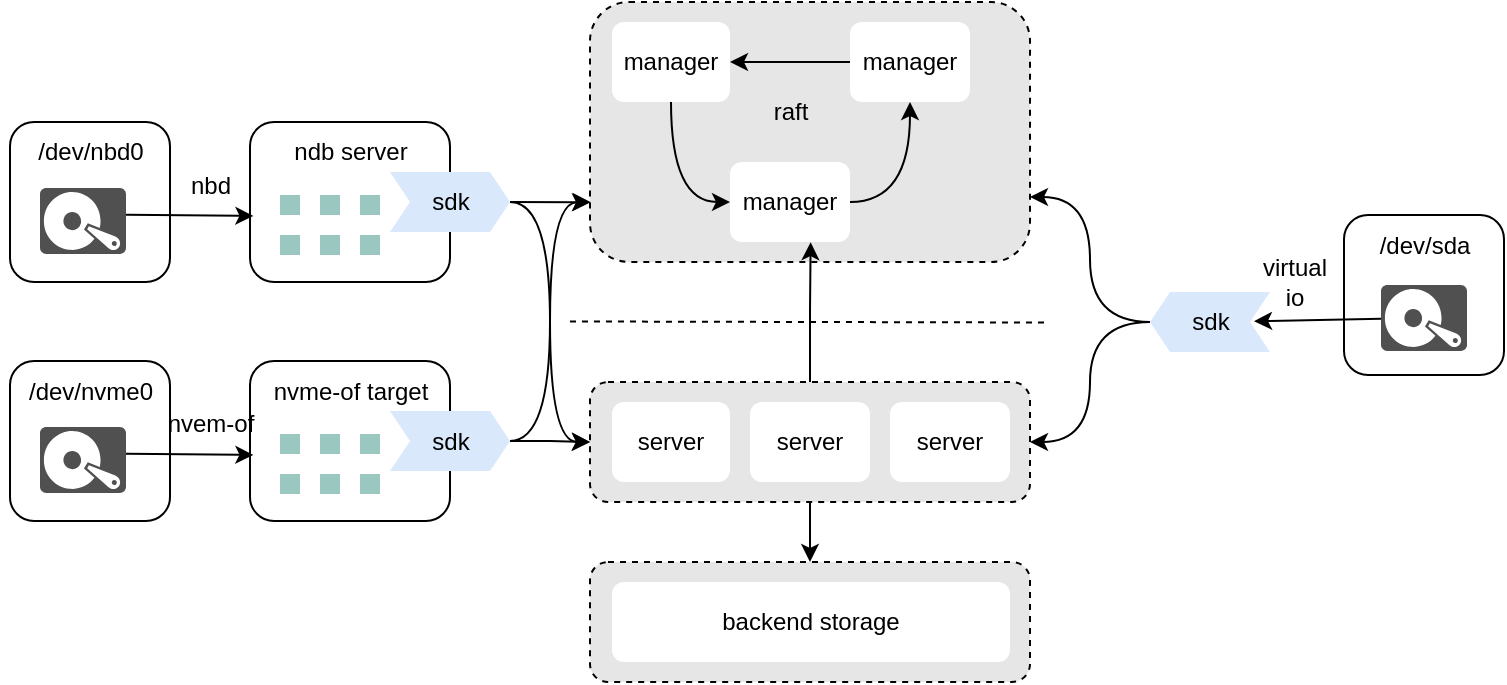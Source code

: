 <mxfile version="24.2.2" type="github" pages="2">
  <diagram name="architecture" id="G6rXq8SEp3VB2jL0fzHg">
    <mxGraphModel dx="1152" dy="683" grid="1" gridSize="10" guides="1" tooltips="1" connect="1" arrows="1" fold="1" page="1" pageScale="1" pageWidth="827" pageHeight="1169" math="0" shadow="0">
      <root>
        <mxCell id="0" />
        <mxCell id="1" parent="0" />
        <mxCell id="K1fO6ozwuy26ze_5ahop-41" value="" style="rounded=1;whiteSpace=wrap;html=1;dashed=1;fillColor=#E6E6E6;" vertex="1" parent="1">
          <mxGeometry x="370" width="220" height="130" as="geometry" />
        </mxCell>
        <mxCell id="K1fO6ozwuy26ze_5ahop-40" style="edgeStyle=orthogonalEdgeStyle;rounded=0;orthogonalLoop=1;jettySize=auto;html=1;entryX=0.5;entryY=0;entryDx=0;entryDy=0;" edge="1" parent="1" source="K1fO6ozwuy26ze_5ahop-34" target="K1fO6ozwuy26ze_5ahop-38">
          <mxGeometry relative="1" as="geometry" />
        </mxCell>
        <mxCell id="K1fO6ozwuy26ze_5ahop-34" value="" style="rounded=1;whiteSpace=wrap;html=1;dashed=1;fillColor=#E6E6E6;" vertex="1" parent="1">
          <mxGeometry x="370" y="190" width="220" height="60" as="geometry" />
        </mxCell>
        <mxCell id="K1fO6ozwuy26ze_5ahop-3" value="" style="rounded=1;whiteSpace=wrap;html=1;" vertex="1" parent="1">
          <mxGeometry x="80" y="60" width="80" height="80" as="geometry" />
        </mxCell>
        <mxCell id="K1fO6ozwuy26ze_5ahop-2" value="" style="sketch=0;pointerEvents=1;shadow=0;dashed=0;html=1;strokeColor=none;fillColor=#505050;labelPosition=center;verticalLabelPosition=bottom;verticalAlign=top;outlineConnect=0;align=center;shape=mxgraph.office.devices.hard_disk;rotation=-90;" vertex="1" parent="1">
          <mxGeometry x="100" y="88" width="33" height="43" as="geometry" />
        </mxCell>
        <mxCell id="K1fO6ozwuy26ze_5ahop-4" value="/dev/nbd0" style="text;html=1;align=center;verticalAlign=middle;resizable=0;points=[];autosize=1;strokeColor=none;fillColor=none;" vertex="1" parent="1">
          <mxGeometry x="80" y="60" width="80" height="30" as="geometry" />
        </mxCell>
        <mxCell id="K1fO6ozwuy26ze_5ahop-5" value="" style="rounded=1;whiteSpace=wrap;html=1;" vertex="1" parent="1">
          <mxGeometry x="200" y="60" width="100" height="80" as="geometry" />
        </mxCell>
        <mxCell id="K1fO6ozwuy26ze_5ahop-7" value="ndb server" style="text;html=1;align=center;verticalAlign=middle;resizable=0;points=[];autosize=1;strokeColor=none;fillColor=none;" vertex="1" parent="1">
          <mxGeometry x="210" y="60" width="80" height="30" as="geometry" />
        </mxCell>
        <mxCell id="K1fO6ozwuy26ze_5ahop-8" value="" style="endArrow=classic;html=1;rounded=0;exitX=0.594;exitY=1;exitDx=0;exitDy=0;exitPerimeter=0;entryX=0.017;entryY=0.587;entryDx=0;entryDy=0;entryPerimeter=0;" edge="1" parent="1" source="K1fO6ozwuy26ze_5ahop-2" target="K1fO6ozwuy26ze_5ahop-5">
          <mxGeometry width="50" height="50" relative="1" as="geometry">
            <mxPoint x="320" y="260" as="sourcePoint" />
            <mxPoint x="370" y="210" as="targetPoint" />
          </mxGeometry>
        </mxCell>
        <mxCell id="K1fO6ozwuy26ze_5ahop-9" value="" style="rounded=0;whiteSpace=wrap;html=1;strokeColor=none;fillColor=#9AC7BF;" vertex="1" parent="1">
          <mxGeometry x="215" y="96.5" width="10" height="10" as="geometry" />
        </mxCell>
        <mxCell id="K1fO6ozwuy26ze_5ahop-10" value="" style="rounded=0;whiteSpace=wrap;html=1;strokeColor=none;fillColor=#9AC7BF;" vertex="1" parent="1">
          <mxGeometry x="235" y="96.5" width="10" height="10" as="geometry" />
        </mxCell>
        <mxCell id="K1fO6ozwuy26ze_5ahop-11" value="" style="rounded=0;whiteSpace=wrap;html=1;strokeColor=none;fillColor=#9AC7BF;" vertex="1" parent="1">
          <mxGeometry x="255" y="96.5" width="10" height="10" as="geometry" />
        </mxCell>
        <mxCell id="K1fO6ozwuy26ze_5ahop-12" value="" style="rounded=0;whiteSpace=wrap;html=1;strokeColor=none;fillColor=#9AC7BF;" vertex="1" parent="1">
          <mxGeometry x="255" y="116.5" width="10" height="10" as="geometry" />
        </mxCell>
        <mxCell id="K1fO6ozwuy26ze_5ahop-13" value="" style="rounded=0;whiteSpace=wrap;html=1;strokeColor=none;fillColor=#9AC7BF;" vertex="1" parent="1">
          <mxGeometry x="215" y="116.5" width="10" height="10" as="geometry" />
        </mxCell>
        <mxCell id="K1fO6ozwuy26ze_5ahop-14" value="" style="rounded=0;whiteSpace=wrap;html=1;strokeColor=none;fillColor=#9AC7BF;" vertex="1" parent="1">
          <mxGeometry x="235" y="116.5" width="10" height="10" as="geometry" />
        </mxCell>
        <mxCell id="K1fO6ozwuy26ze_5ahop-36" style="edgeStyle=orthogonalEdgeStyle;rounded=0;orthogonalLoop=1;jettySize=auto;html=1;entryX=0.002;entryY=0.77;entryDx=0;entryDy=0;curved=1;entryPerimeter=0;" edge="1" parent="1" source="K1fO6ozwuy26ze_5ahop-16" target="K1fO6ozwuy26ze_5ahop-41">
          <mxGeometry relative="1" as="geometry">
            <mxPoint x="370" y="130" as="targetPoint" />
          </mxGeometry>
        </mxCell>
        <mxCell id="K1fO6ozwuy26ze_5ahop-37" style="edgeStyle=orthogonalEdgeStyle;rounded=0;orthogonalLoop=1;jettySize=auto;html=1;curved=1;entryX=0;entryY=0.5;entryDx=0;entryDy=0;" edge="1" parent="1" source="K1fO6ozwuy26ze_5ahop-16" target="K1fO6ozwuy26ze_5ahop-34">
          <mxGeometry relative="1" as="geometry">
            <mxPoint x="370" y="220" as="targetPoint" />
          </mxGeometry>
        </mxCell>
        <mxCell id="K1fO6ozwuy26ze_5ahop-16" value="" style="shape=step;perimeter=stepPerimeter;whiteSpace=wrap;html=1;fixedSize=1;size=10;fillColor=#dae8fc;strokeColor=none;" vertex="1" parent="1">
          <mxGeometry x="270" y="85" width="60" height="30" as="geometry" />
        </mxCell>
        <mxCell id="K1fO6ozwuy26ze_5ahop-17" value="" style="endArrow=none;dashed=1;html=1;rounded=0;" edge="1" parent="1">
          <mxGeometry width="50" height="50" relative="1" as="geometry">
            <mxPoint x="360" y="159.73" as="sourcePoint" />
            <mxPoint x="600" y="160.26" as="targetPoint" />
          </mxGeometry>
        </mxCell>
        <mxCell id="K1fO6ozwuy26ze_5ahop-22" style="edgeStyle=orthogonalEdgeStyle;rounded=0;orthogonalLoop=1;jettySize=auto;html=1;entryX=0;entryY=0.5;entryDx=0;entryDy=0;curved=1;" edge="1" parent="1" source="K1fO6ozwuy26ze_5ahop-18" target="K1fO6ozwuy26ze_5ahop-20">
          <mxGeometry relative="1" as="geometry" />
        </mxCell>
        <mxCell id="K1fO6ozwuy26ze_5ahop-18" value="manager" style="rounded=1;whiteSpace=wrap;html=1;strokeColor=none;" vertex="1" parent="1">
          <mxGeometry x="381" y="10" width="59" height="40" as="geometry" />
        </mxCell>
        <mxCell id="K1fO6ozwuy26ze_5ahop-24" style="edgeStyle=orthogonalEdgeStyle;rounded=0;orthogonalLoop=1;jettySize=auto;html=1;" edge="1" parent="1" source="K1fO6ozwuy26ze_5ahop-19" target="K1fO6ozwuy26ze_5ahop-18">
          <mxGeometry relative="1" as="geometry" />
        </mxCell>
        <mxCell id="K1fO6ozwuy26ze_5ahop-19" value="manager" style="rounded=1;whiteSpace=wrap;html=1;strokeColor=none;" vertex="1" parent="1">
          <mxGeometry x="500" y="10" width="60" height="40" as="geometry" />
        </mxCell>
        <mxCell id="K1fO6ozwuy26ze_5ahop-23" style="edgeStyle=orthogonalEdgeStyle;rounded=0;orthogonalLoop=1;jettySize=auto;html=1;entryX=0.5;entryY=1;entryDx=0;entryDy=0;exitX=1;exitY=0.5;exitDx=0;exitDy=0;curved=1;" edge="1" parent="1" source="K1fO6ozwuy26ze_5ahop-20" target="K1fO6ozwuy26ze_5ahop-19">
          <mxGeometry relative="1" as="geometry" />
        </mxCell>
        <mxCell id="K1fO6ozwuy26ze_5ahop-20" value="manager" style="rounded=1;whiteSpace=wrap;html=1;strokeColor=none;" vertex="1" parent="1">
          <mxGeometry x="440" y="80" width="60" height="40" as="geometry" />
        </mxCell>
        <mxCell id="K1fO6ozwuy26ze_5ahop-25" value="r&lt;span style=&quot;background-color: initial;&quot;&gt;aft&lt;/span&gt;" style="text;html=1;align=center;verticalAlign=middle;resizable=0;points=[];autosize=1;strokeColor=none;fillColor=none;" vertex="1" parent="1">
          <mxGeometry x="450" y="40" width="40" height="30" as="geometry" />
        </mxCell>
        <mxCell id="K1fO6ozwuy26ze_5ahop-27" value="server" style="rounded=1;whiteSpace=wrap;html=1;strokeColor=none;" vertex="1" parent="1">
          <mxGeometry x="381" y="200" width="59" height="40" as="geometry" />
        </mxCell>
        <mxCell id="K1fO6ozwuy26ze_5ahop-31" value="server" style="rounded=1;whiteSpace=wrap;html=1;strokeColor=none;" vertex="1" parent="1">
          <mxGeometry x="450" y="200" width="60" height="40" as="geometry" />
        </mxCell>
        <mxCell id="K1fO6ozwuy26ze_5ahop-33" value="server" style="rounded=1;whiteSpace=wrap;html=1;strokeColor=none;" vertex="1" parent="1">
          <mxGeometry x="520" y="200" width="60" height="40" as="geometry" />
        </mxCell>
        <mxCell id="K1fO6ozwuy26ze_5ahop-35" style="edgeStyle=orthogonalEdgeStyle;rounded=0;orthogonalLoop=1;jettySize=auto;html=1;entryX=0.672;entryY=1.002;entryDx=0;entryDy=0;entryPerimeter=0;" edge="1" parent="1" source="K1fO6ozwuy26ze_5ahop-34" target="K1fO6ozwuy26ze_5ahop-20">
          <mxGeometry relative="1" as="geometry" />
        </mxCell>
        <mxCell id="K1fO6ozwuy26ze_5ahop-38" value="" style="rounded=1;whiteSpace=wrap;html=1;dashed=1;fillColor=#E6E6E6;" vertex="1" parent="1">
          <mxGeometry x="370" y="280" width="220" height="60" as="geometry" />
        </mxCell>
        <mxCell id="K1fO6ozwuy26ze_5ahop-39" value="backend storage" style="rounded=1;whiteSpace=wrap;html=1;strokeColor=none;" vertex="1" parent="1">
          <mxGeometry x="381" y="290" width="199" height="40" as="geometry" />
        </mxCell>
        <mxCell id="K1fO6ozwuy26ze_5ahop-42" value="" style="rounded=1;whiteSpace=wrap;html=1;" vertex="1" parent="1">
          <mxGeometry x="747" y="106.5" width="80" height="80" as="geometry" />
        </mxCell>
        <mxCell id="K1fO6ozwuy26ze_5ahop-43" value="/dev/sda" style="text;html=1;align=center;verticalAlign=middle;resizable=0;points=[];autosize=1;strokeColor=none;fillColor=none;" vertex="1" parent="1">
          <mxGeometry x="752" y="106.5" width="70" height="30" as="geometry" />
        </mxCell>
        <mxCell id="K1fO6ozwuy26ze_5ahop-49" style="edgeStyle=orthogonalEdgeStyle;rounded=0;orthogonalLoop=1;jettySize=auto;html=1;entryX=1;entryY=0.5;entryDx=0;entryDy=0;curved=1;" edge="1" parent="1" source="K1fO6ozwuy26ze_5ahop-45" target="K1fO6ozwuy26ze_5ahop-34">
          <mxGeometry relative="1" as="geometry" />
        </mxCell>
        <mxCell id="K1fO6ozwuy26ze_5ahop-45" value="" style="shape=step;perimeter=stepPerimeter;whiteSpace=wrap;html=1;fixedSize=1;size=10;fillColor=#dae8fc;strokeColor=none;rotation=-180;" vertex="1" parent="1">
          <mxGeometry x="650" y="145" width="60" height="30" as="geometry" />
        </mxCell>
        <mxCell id="K1fO6ozwuy26ze_5ahop-47" style="edgeStyle=orthogonalEdgeStyle;rounded=0;orthogonalLoop=1;jettySize=auto;html=1;entryX=1;entryY=0.75;entryDx=0;entryDy=0;curved=1;exitX=1;exitY=0.5;exitDx=0;exitDy=0;" edge="1" parent="1" source="K1fO6ozwuy26ze_5ahop-45" target="K1fO6ozwuy26ze_5ahop-41">
          <mxGeometry relative="1" as="geometry" />
        </mxCell>
        <mxCell id="K1fO6ozwuy26ze_5ahop-46" value="virtual&lt;div&gt;io&lt;/div&gt;" style="text;html=1;align=center;verticalAlign=middle;resizable=0;points=[];autosize=1;strokeColor=none;fillColor=none;" vertex="1" parent="1">
          <mxGeometry x="692" y="120" width="60" height="40" as="geometry" />
        </mxCell>
        <mxCell id="K1fO6ozwuy26ze_5ahop-50" value="sdk" style="text;html=1;align=center;verticalAlign=middle;resizable=0;points=[];autosize=1;strokeColor=none;fillColor=none;" vertex="1" parent="1">
          <mxGeometry x="660" y="145" width="40" height="30" as="geometry" />
        </mxCell>
        <mxCell id="K1fO6ozwuy26ze_5ahop-51" value="sdk" style="text;html=1;align=center;verticalAlign=middle;resizable=0;points=[];autosize=1;strokeColor=none;fillColor=none;" vertex="1" parent="1">
          <mxGeometry x="280" y="85" width="40" height="30" as="geometry" />
        </mxCell>
        <mxCell id="K1fO6ozwuy26ze_5ahop-52" value="nbd" style="text;html=1;align=center;verticalAlign=middle;resizable=0;points=[];autosize=1;strokeColor=none;fillColor=none;" vertex="1" parent="1">
          <mxGeometry x="160" y="76.5" width="40" height="30" as="geometry" />
        </mxCell>
        <mxCell id="K1fO6ozwuy26ze_5ahop-53" value="" style="sketch=0;pointerEvents=1;shadow=0;dashed=0;html=1;strokeColor=none;fillColor=#505050;labelPosition=center;verticalLabelPosition=bottom;verticalAlign=top;outlineConnect=0;align=center;shape=mxgraph.office.devices.hard_disk;rotation=-90;" vertex="1" parent="1">
          <mxGeometry x="770.5" y="136.5" width="33" height="43" as="geometry" />
        </mxCell>
        <mxCell id="K1fO6ozwuy26ze_5ahop-54" value="" style="endArrow=classic;html=1;rounded=0;entryX=1.05;entryY=0.488;entryDx=0;entryDy=0;entryPerimeter=0;" edge="1" parent="1" source="K1fO6ozwuy26ze_5ahop-53" target="K1fO6ozwuy26ze_5ahop-50">
          <mxGeometry width="50" height="50" relative="1" as="geometry">
            <mxPoint x="390" y="210" as="sourcePoint" />
            <mxPoint x="440" y="160" as="targetPoint" />
          </mxGeometry>
        </mxCell>
        <mxCell id="K1fO6ozwuy26ze_5ahop-55" value="" style="rounded=1;whiteSpace=wrap;html=1;" vertex="1" parent="1">
          <mxGeometry x="80" y="179.5" width="80" height="80" as="geometry" />
        </mxCell>
        <mxCell id="K1fO6ozwuy26ze_5ahop-56" value="" style="sketch=0;pointerEvents=1;shadow=0;dashed=0;html=1;strokeColor=none;fillColor=#505050;labelPosition=center;verticalLabelPosition=bottom;verticalAlign=top;outlineConnect=0;align=center;shape=mxgraph.office.devices.hard_disk;rotation=-90;" vertex="1" parent="1">
          <mxGeometry x="100" y="207.5" width="33" height="43" as="geometry" />
        </mxCell>
        <mxCell id="K1fO6ozwuy26ze_5ahop-57" value="/dev/nvme0" style="text;html=1;align=center;verticalAlign=middle;resizable=0;points=[];autosize=1;strokeColor=none;fillColor=none;" vertex="1" parent="1">
          <mxGeometry x="75" y="179.5" width="90" height="30" as="geometry" />
        </mxCell>
        <mxCell id="K1fO6ozwuy26ze_5ahop-58" value="" style="rounded=1;whiteSpace=wrap;html=1;" vertex="1" parent="1">
          <mxGeometry x="200" y="179.5" width="100" height="80" as="geometry" />
        </mxCell>
        <mxCell id="K1fO6ozwuy26ze_5ahop-59" value="nvme-of target" style="text;html=1;align=center;verticalAlign=middle;resizable=0;points=[];autosize=1;strokeColor=none;fillColor=none;" vertex="1" parent="1">
          <mxGeometry x="200" y="179.5" width="100" height="30" as="geometry" />
        </mxCell>
        <mxCell id="K1fO6ozwuy26ze_5ahop-60" value="" style="endArrow=classic;html=1;rounded=0;exitX=0.594;exitY=1;exitDx=0;exitDy=0;exitPerimeter=0;entryX=0.017;entryY=0.587;entryDx=0;entryDy=0;entryPerimeter=0;" edge="1" parent="1" source="K1fO6ozwuy26ze_5ahop-56" target="K1fO6ozwuy26ze_5ahop-58">
          <mxGeometry width="50" height="50" relative="1" as="geometry">
            <mxPoint x="320" y="379.5" as="sourcePoint" />
            <mxPoint x="370" y="329.5" as="targetPoint" />
          </mxGeometry>
        </mxCell>
        <mxCell id="K1fO6ozwuy26ze_5ahop-61" value="" style="rounded=0;whiteSpace=wrap;html=1;strokeColor=none;fillColor=#9AC7BF;" vertex="1" parent="1">
          <mxGeometry x="215" y="216" width="10" height="10" as="geometry" />
        </mxCell>
        <mxCell id="K1fO6ozwuy26ze_5ahop-62" value="" style="rounded=0;whiteSpace=wrap;html=1;strokeColor=none;fillColor=#9AC7BF;" vertex="1" parent="1">
          <mxGeometry x="235" y="216" width="10" height="10" as="geometry" />
        </mxCell>
        <mxCell id="K1fO6ozwuy26ze_5ahop-63" value="" style="rounded=0;whiteSpace=wrap;html=1;strokeColor=none;fillColor=#9AC7BF;" vertex="1" parent="1">
          <mxGeometry x="255" y="216" width="10" height="10" as="geometry" />
        </mxCell>
        <mxCell id="K1fO6ozwuy26ze_5ahop-64" value="" style="rounded=0;whiteSpace=wrap;html=1;strokeColor=none;fillColor=#9AC7BF;" vertex="1" parent="1">
          <mxGeometry x="255" y="236" width="10" height="10" as="geometry" />
        </mxCell>
        <mxCell id="K1fO6ozwuy26ze_5ahop-65" value="" style="rounded=0;whiteSpace=wrap;html=1;strokeColor=none;fillColor=#9AC7BF;" vertex="1" parent="1">
          <mxGeometry x="215" y="236" width="10" height="10" as="geometry" />
        </mxCell>
        <mxCell id="K1fO6ozwuy26ze_5ahop-66" value="" style="rounded=0;whiteSpace=wrap;html=1;strokeColor=none;fillColor=#9AC7BF;" vertex="1" parent="1">
          <mxGeometry x="235" y="236" width="10" height="10" as="geometry" />
        </mxCell>
        <mxCell id="K1fO6ozwuy26ze_5ahop-70" value="" style="edgeStyle=orthogonalEdgeStyle;rounded=0;orthogonalLoop=1;jettySize=auto;html=1;entryX=0;entryY=0.5;entryDx=0;entryDy=0;" edge="1" parent="1" source="K1fO6ozwuy26ze_5ahop-67" target="K1fO6ozwuy26ze_5ahop-34">
          <mxGeometry relative="1" as="geometry">
            <mxPoint x="370" y="220" as="targetPoint" />
          </mxGeometry>
        </mxCell>
        <mxCell id="K1fO6ozwuy26ze_5ahop-71" style="edgeStyle=orthogonalEdgeStyle;rounded=0;orthogonalLoop=1;jettySize=auto;html=1;entryX=0;entryY=0.77;entryDx=0;entryDy=0;curved=1;entryPerimeter=0;" edge="1" parent="1" source="K1fO6ozwuy26ze_5ahop-67" target="K1fO6ozwuy26ze_5ahop-41">
          <mxGeometry relative="1" as="geometry" />
        </mxCell>
        <mxCell id="K1fO6ozwuy26ze_5ahop-67" value="" style="shape=step;perimeter=stepPerimeter;whiteSpace=wrap;html=1;fixedSize=1;size=10;fillColor=#dae8fc;strokeColor=none;" vertex="1" parent="1">
          <mxGeometry x="270" y="204.5" width="60" height="30" as="geometry" />
        </mxCell>
        <mxCell id="K1fO6ozwuy26ze_5ahop-68" value="sdk" style="text;html=1;align=center;verticalAlign=middle;resizable=0;points=[];autosize=1;strokeColor=none;fillColor=none;" vertex="1" parent="1">
          <mxGeometry x="280" y="204.5" width="40" height="30" as="geometry" />
        </mxCell>
        <mxCell id="K1fO6ozwuy26ze_5ahop-69" value="nvem-of" style="text;html=1;align=center;verticalAlign=middle;resizable=0;points=[];autosize=1;strokeColor=none;fillColor=none;" vertex="1" parent="1">
          <mxGeometry x="145" y="196" width="70" height="30" as="geometry" />
        </mxCell>
      </root>
    </mxGraphModel>
  </diagram>
  <diagram id="tE7mWmeuSkUVtmBwzgNh" name="volume">
    <mxGraphModel dx="2074" dy="1229" grid="1" gridSize="10" guides="1" tooltips="1" connect="1" arrows="1" fold="1" page="1" pageScale="1" pageWidth="827" pageHeight="1169" math="0" shadow="0">
      <root>
        <mxCell id="0" />
        <mxCell id="1" parent="0" />
      </root>
    </mxGraphModel>
  </diagram>
</mxfile>
